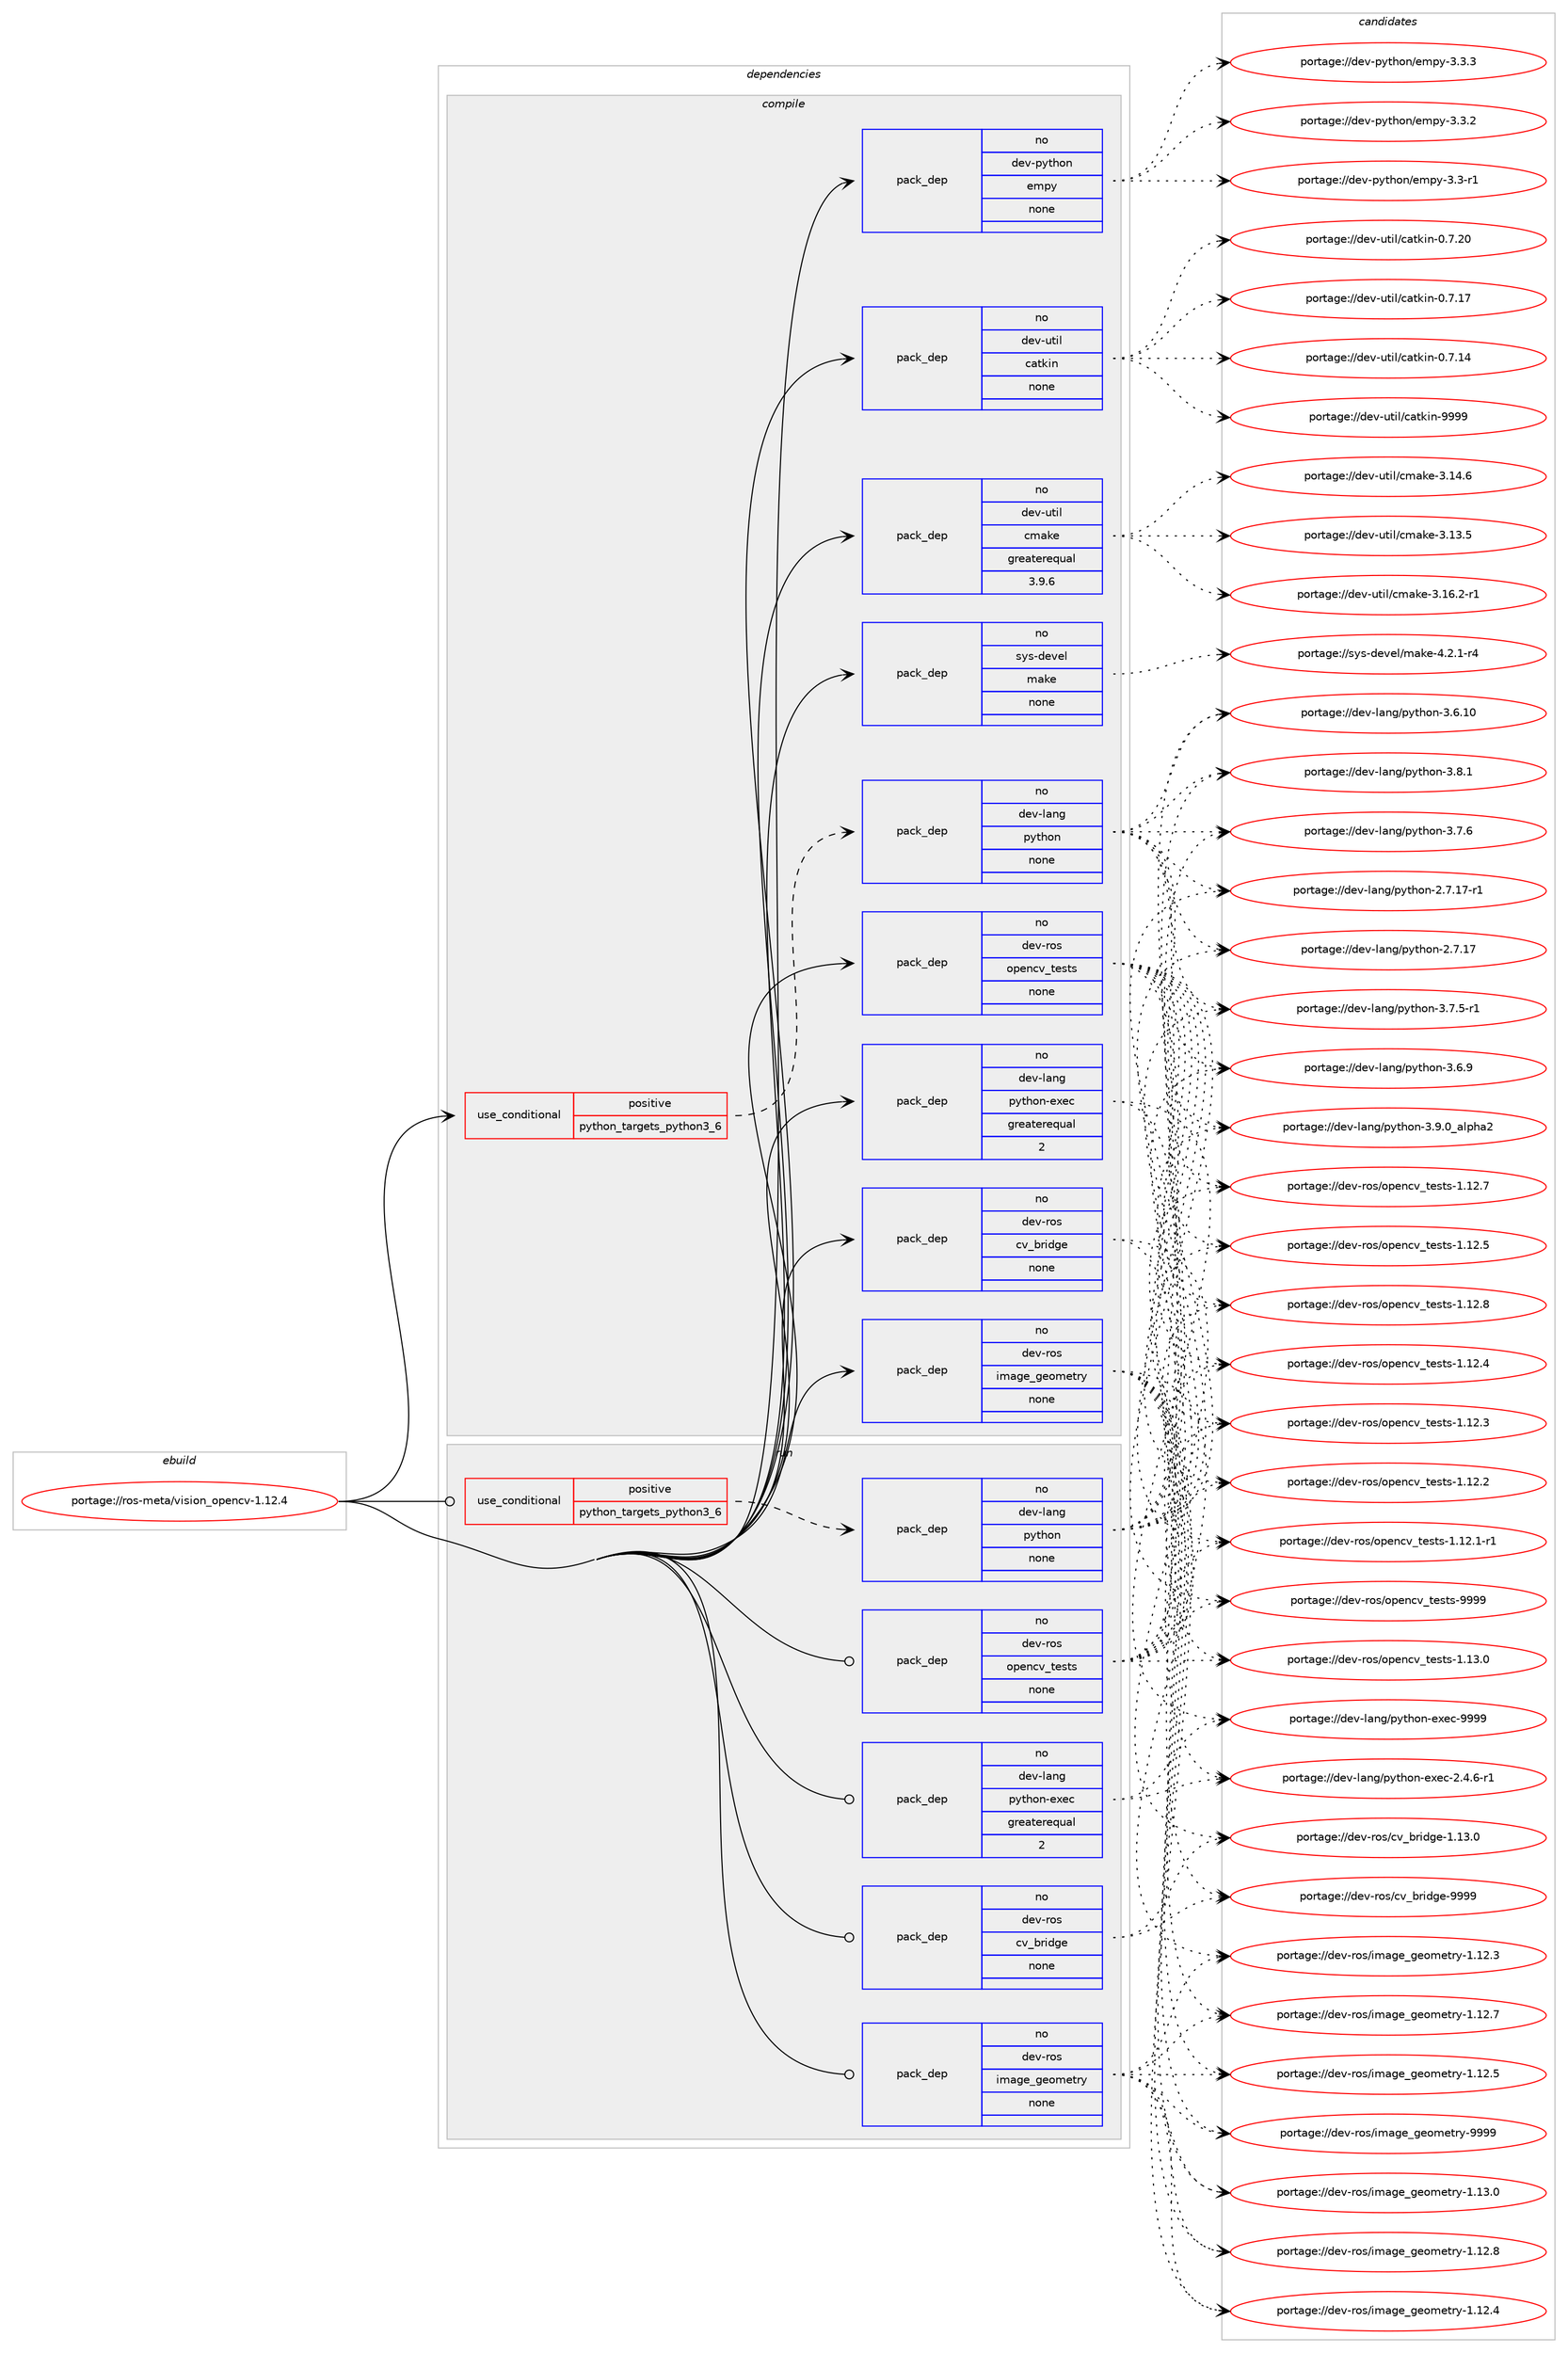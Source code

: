 digraph prolog {

# *************
# Graph options
# *************

newrank=true;
concentrate=true;
compound=true;
graph [rankdir=LR,fontname=Helvetica,fontsize=10,ranksep=1.5];#, ranksep=2.5, nodesep=0.2];
edge  [arrowhead=vee];
node  [fontname=Helvetica,fontsize=10];

# **********
# The ebuild
# **********

subgraph cluster_leftcol {
color=gray;
rank=same;
label=<<i>ebuild</i>>;
id [label="portage://ros-meta/vision_opencv-1.12.4", color=red, width=4, href="../ros-meta/vision_opencv-1.12.4.svg"];
}

# ****************
# The dependencies
# ****************

subgraph cluster_midcol {
color=gray;
label=<<i>dependencies</i>>;
subgraph cluster_compile {
fillcolor="#eeeeee";
style=filled;
label=<<i>compile</i>>;
subgraph cond21645 {
dependency112585 [label=<<TABLE BORDER="0" CELLBORDER="1" CELLSPACING="0" CELLPADDING="4"><TR><TD ROWSPAN="3" CELLPADDING="10">use_conditional</TD></TR><TR><TD>positive</TD></TR><TR><TD>python_targets_python3_6</TD></TR></TABLE>>, shape=none, color=red];
subgraph pack89004 {
dependency112586 [label=<<TABLE BORDER="0" CELLBORDER="1" CELLSPACING="0" CELLPADDING="4" WIDTH="220"><TR><TD ROWSPAN="6" CELLPADDING="30">pack_dep</TD></TR><TR><TD WIDTH="110">no</TD></TR><TR><TD>dev-lang</TD></TR><TR><TD>python</TD></TR><TR><TD>none</TD></TR><TR><TD></TD></TR></TABLE>>, shape=none, color=blue];
}
dependency112585:e -> dependency112586:w [weight=20,style="dashed",arrowhead="vee"];
}
id:e -> dependency112585:w [weight=20,style="solid",arrowhead="vee"];
subgraph pack89005 {
dependency112587 [label=<<TABLE BORDER="0" CELLBORDER="1" CELLSPACING="0" CELLPADDING="4" WIDTH="220"><TR><TD ROWSPAN="6" CELLPADDING="30">pack_dep</TD></TR><TR><TD WIDTH="110">no</TD></TR><TR><TD>dev-lang</TD></TR><TR><TD>python-exec</TD></TR><TR><TD>greaterequal</TD></TR><TR><TD>2</TD></TR></TABLE>>, shape=none, color=blue];
}
id:e -> dependency112587:w [weight=20,style="solid",arrowhead="vee"];
subgraph pack89006 {
dependency112588 [label=<<TABLE BORDER="0" CELLBORDER="1" CELLSPACING="0" CELLPADDING="4" WIDTH="220"><TR><TD ROWSPAN="6" CELLPADDING="30">pack_dep</TD></TR><TR><TD WIDTH="110">no</TD></TR><TR><TD>dev-python</TD></TR><TR><TD>empy</TD></TR><TR><TD>none</TD></TR><TR><TD></TD></TR></TABLE>>, shape=none, color=blue];
}
id:e -> dependency112588:w [weight=20,style="solid",arrowhead="vee"];
subgraph pack89007 {
dependency112589 [label=<<TABLE BORDER="0" CELLBORDER="1" CELLSPACING="0" CELLPADDING="4" WIDTH="220"><TR><TD ROWSPAN="6" CELLPADDING="30">pack_dep</TD></TR><TR><TD WIDTH="110">no</TD></TR><TR><TD>dev-ros</TD></TR><TR><TD>cv_bridge</TD></TR><TR><TD>none</TD></TR><TR><TD></TD></TR></TABLE>>, shape=none, color=blue];
}
id:e -> dependency112589:w [weight=20,style="solid",arrowhead="vee"];
subgraph pack89008 {
dependency112590 [label=<<TABLE BORDER="0" CELLBORDER="1" CELLSPACING="0" CELLPADDING="4" WIDTH="220"><TR><TD ROWSPAN="6" CELLPADDING="30">pack_dep</TD></TR><TR><TD WIDTH="110">no</TD></TR><TR><TD>dev-ros</TD></TR><TR><TD>image_geometry</TD></TR><TR><TD>none</TD></TR><TR><TD></TD></TR></TABLE>>, shape=none, color=blue];
}
id:e -> dependency112590:w [weight=20,style="solid",arrowhead="vee"];
subgraph pack89009 {
dependency112591 [label=<<TABLE BORDER="0" CELLBORDER="1" CELLSPACING="0" CELLPADDING="4" WIDTH="220"><TR><TD ROWSPAN="6" CELLPADDING="30">pack_dep</TD></TR><TR><TD WIDTH="110">no</TD></TR><TR><TD>dev-ros</TD></TR><TR><TD>opencv_tests</TD></TR><TR><TD>none</TD></TR><TR><TD></TD></TR></TABLE>>, shape=none, color=blue];
}
id:e -> dependency112591:w [weight=20,style="solid",arrowhead="vee"];
subgraph pack89010 {
dependency112592 [label=<<TABLE BORDER="0" CELLBORDER="1" CELLSPACING="0" CELLPADDING="4" WIDTH="220"><TR><TD ROWSPAN="6" CELLPADDING="30">pack_dep</TD></TR><TR><TD WIDTH="110">no</TD></TR><TR><TD>dev-util</TD></TR><TR><TD>catkin</TD></TR><TR><TD>none</TD></TR><TR><TD></TD></TR></TABLE>>, shape=none, color=blue];
}
id:e -> dependency112592:w [weight=20,style="solid",arrowhead="vee"];
subgraph pack89011 {
dependency112593 [label=<<TABLE BORDER="0" CELLBORDER="1" CELLSPACING="0" CELLPADDING="4" WIDTH="220"><TR><TD ROWSPAN="6" CELLPADDING="30">pack_dep</TD></TR><TR><TD WIDTH="110">no</TD></TR><TR><TD>dev-util</TD></TR><TR><TD>cmake</TD></TR><TR><TD>greaterequal</TD></TR><TR><TD>3.9.6</TD></TR></TABLE>>, shape=none, color=blue];
}
id:e -> dependency112593:w [weight=20,style="solid",arrowhead="vee"];
subgraph pack89012 {
dependency112594 [label=<<TABLE BORDER="0" CELLBORDER="1" CELLSPACING="0" CELLPADDING="4" WIDTH="220"><TR><TD ROWSPAN="6" CELLPADDING="30">pack_dep</TD></TR><TR><TD WIDTH="110">no</TD></TR><TR><TD>sys-devel</TD></TR><TR><TD>make</TD></TR><TR><TD>none</TD></TR><TR><TD></TD></TR></TABLE>>, shape=none, color=blue];
}
id:e -> dependency112594:w [weight=20,style="solid",arrowhead="vee"];
}
subgraph cluster_compileandrun {
fillcolor="#eeeeee";
style=filled;
label=<<i>compile and run</i>>;
}
subgraph cluster_run {
fillcolor="#eeeeee";
style=filled;
label=<<i>run</i>>;
subgraph cond21646 {
dependency112595 [label=<<TABLE BORDER="0" CELLBORDER="1" CELLSPACING="0" CELLPADDING="4"><TR><TD ROWSPAN="3" CELLPADDING="10">use_conditional</TD></TR><TR><TD>positive</TD></TR><TR><TD>python_targets_python3_6</TD></TR></TABLE>>, shape=none, color=red];
subgraph pack89013 {
dependency112596 [label=<<TABLE BORDER="0" CELLBORDER="1" CELLSPACING="0" CELLPADDING="4" WIDTH="220"><TR><TD ROWSPAN="6" CELLPADDING="30">pack_dep</TD></TR><TR><TD WIDTH="110">no</TD></TR><TR><TD>dev-lang</TD></TR><TR><TD>python</TD></TR><TR><TD>none</TD></TR><TR><TD></TD></TR></TABLE>>, shape=none, color=blue];
}
dependency112595:e -> dependency112596:w [weight=20,style="dashed",arrowhead="vee"];
}
id:e -> dependency112595:w [weight=20,style="solid",arrowhead="odot"];
subgraph pack89014 {
dependency112597 [label=<<TABLE BORDER="0" CELLBORDER="1" CELLSPACING="0" CELLPADDING="4" WIDTH="220"><TR><TD ROWSPAN="6" CELLPADDING="30">pack_dep</TD></TR><TR><TD WIDTH="110">no</TD></TR><TR><TD>dev-lang</TD></TR><TR><TD>python-exec</TD></TR><TR><TD>greaterequal</TD></TR><TR><TD>2</TD></TR></TABLE>>, shape=none, color=blue];
}
id:e -> dependency112597:w [weight=20,style="solid",arrowhead="odot"];
subgraph pack89015 {
dependency112598 [label=<<TABLE BORDER="0" CELLBORDER="1" CELLSPACING="0" CELLPADDING="4" WIDTH="220"><TR><TD ROWSPAN="6" CELLPADDING="30">pack_dep</TD></TR><TR><TD WIDTH="110">no</TD></TR><TR><TD>dev-ros</TD></TR><TR><TD>cv_bridge</TD></TR><TR><TD>none</TD></TR><TR><TD></TD></TR></TABLE>>, shape=none, color=blue];
}
id:e -> dependency112598:w [weight=20,style="solid",arrowhead="odot"];
subgraph pack89016 {
dependency112599 [label=<<TABLE BORDER="0" CELLBORDER="1" CELLSPACING="0" CELLPADDING="4" WIDTH="220"><TR><TD ROWSPAN="6" CELLPADDING="30">pack_dep</TD></TR><TR><TD WIDTH="110">no</TD></TR><TR><TD>dev-ros</TD></TR><TR><TD>image_geometry</TD></TR><TR><TD>none</TD></TR><TR><TD></TD></TR></TABLE>>, shape=none, color=blue];
}
id:e -> dependency112599:w [weight=20,style="solid",arrowhead="odot"];
subgraph pack89017 {
dependency112600 [label=<<TABLE BORDER="0" CELLBORDER="1" CELLSPACING="0" CELLPADDING="4" WIDTH="220"><TR><TD ROWSPAN="6" CELLPADDING="30">pack_dep</TD></TR><TR><TD WIDTH="110">no</TD></TR><TR><TD>dev-ros</TD></TR><TR><TD>opencv_tests</TD></TR><TR><TD>none</TD></TR><TR><TD></TD></TR></TABLE>>, shape=none, color=blue];
}
id:e -> dependency112600:w [weight=20,style="solid",arrowhead="odot"];
}
}

# **************
# The candidates
# **************

subgraph cluster_choices {
rank=same;
color=gray;
label=<<i>candidates</i>>;

subgraph choice89004 {
color=black;
nodesep=1;
choice10010111845108971101034711212111610411111045514657464895971081121049750 [label="portage://dev-lang/python-3.9.0_alpha2", color=red, width=4,href="../dev-lang/python-3.9.0_alpha2.svg"];
choice100101118451089711010347112121116104111110455146564649 [label="portage://dev-lang/python-3.8.1", color=red, width=4,href="../dev-lang/python-3.8.1.svg"];
choice100101118451089711010347112121116104111110455146554654 [label="portage://dev-lang/python-3.7.6", color=red, width=4,href="../dev-lang/python-3.7.6.svg"];
choice1001011184510897110103471121211161041111104551465546534511449 [label="portage://dev-lang/python-3.7.5-r1", color=red, width=4,href="../dev-lang/python-3.7.5-r1.svg"];
choice100101118451089711010347112121116104111110455146544657 [label="portage://dev-lang/python-3.6.9", color=red, width=4,href="../dev-lang/python-3.6.9.svg"];
choice10010111845108971101034711212111610411111045514654464948 [label="portage://dev-lang/python-3.6.10", color=red, width=4,href="../dev-lang/python-3.6.10.svg"];
choice100101118451089711010347112121116104111110455046554649554511449 [label="portage://dev-lang/python-2.7.17-r1", color=red, width=4,href="../dev-lang/python-2.7.17-r1.svg"];
choice10010111845108971101034711212111610411111045504655464955 [label="portage://dev-lang/python-2.7.17", color=red, width=4,href="../dev-lang/python-2.7.17.svg"];
dependency112586:e -> choice10010111845108971101034711212111610411111045514657464895971081121049750:w [style=dotted,weight="100"];
dependency112586:e -> choice100101118451089711010347112121116104111110455146564649:w [style=dotted,weight="100"];
dependency112586:e -> choice100101118451089711010347112121116104111110455146554654:w [style=dotted,weight="100"];
dependency112586:e -> choice1001011184510897110103471121211161041111104551465546534511449:w [style=dotted,weight="100"];
dependency112586:e -> choice100101118451089711010347112121116104111110455146544657:w [style=dotted,weight="100"];
dependency112586:e -> choice10010111845108971101034711212111610411111045514654464948:w [style=dotted,weight="100"];
dependency112586:e -> choice100101118451089711010347112121116104111110455046554649554511449:w [style=dotted,weight="100"];
dependency112586:e -> choice10010111845108971101034711212111610411111045504655464955:w [style=dotted,weight="100"];
}
subgraph choice89005 {
color=black;
nodesep=1;
choice10010111845108971101034711212111610411111045101120101994557575757 [label="portage://dev-lang/python-exec-9999", color=red, width=4,href="../dev-lang/python-exec-9999.svg"];
choice10010111845108971101034711212111610411111045101120101994550465246544511449 [label="portage://dev-lang/python-exec-2.4.6-r1", color=red, width=4,href="../dev-lang/python-exec-2.4.6-r1.svg"];
dependency112587:e -> choice10010111845108971101034711212111610411111045101120101994557575757:w [style=dotted,weight="100"];
dependency112587:e -> choice10010111845108971101034711212111610411111045101120101994550465246544511449:w [style=dotted,weight="100"];
}
subgraph choice89006 {
color=black;
nodesep=1;
choice1001011184511212111610411111047101109112121455146514651 [label="portage://dev-python/empy-3.3.3", color=red, width=4,href="../dev-python/empy-3.3.3.svg"];
choice1001011184511212111610411111047101109112121455146514650 [label="portage://dev-python/empy-3.3.2", color=red, width=4,href="../dev-python/empy-3.3.2.svg"];
choice1001011184511212111610411111047101109112121455146514511449 [label="portage://dev-python/empy-3.3-r1", color=red, width=4,href="../dev-python/empy-3.3-r1.svg"];
dependency112588:e -> choice1001011184511212111610411111047101109112121455146514651:w [style=dotted,weight="100"];
dependency112588:e -> choice1001011184511212111610411111047101109112121455146514650:w [style=dotted,weight="100"];
dependency112588:e -> choice1001011184511212111610411111047101109112121455146514511449:w [style=dotted,weight="100"];
}
subgraph choice89007 {
color=black;
nodesep=1;
choice10010111845114111115479911895981141051001031014557575757 [label="portage://dev-ros/cv_bridge-9999", color=red, width=4,href="../dev-ros/cv_bridge-9999.svg"];
choice100101118451141111154799118959811410510010310145494649514648 [label="portage://dev-ros/cv_bridge-1.13.0", color=red, width=4,href="../dev-ros/cv_bridge-1.13.0.svg"];
dependency112589:e -> choice10010111845114111115479911895981141051001031014557575757:w [style=dotted,weight="100"];
dependency112589:e -> choice100101118451141111154799118959811410510010310145494649514648:w [style=dotted,weight="100"];
}
subgraph choice89008 {
color=black;
nodesep=1;
choice100101118451141111154710510997103101951031011111091011161141214557575757 [label="portage://dev-ros/image_geometry-9999", color=red, width=4,href="../dev-ros/image_geometry-9999.svg"];
choice1001011184511411111547105109971031019510310111110910111611412145494649514648 [label="portage://dev-ros/image_geometry-1.13.0", color=red, width=4,href="../dev-ros/image_geometry-1.13.0.svg"];
choice1001011184511411111547105109971031019510310111110910111611412145494649504656 [label="portage://dev-ros/image_geometry-1.12.8", color=red, width=4,href="../dev-ros/image_geometry-1.12.8.svg"];
choice1001011184511411111547105109971031019510310111110910111611412145494649504655 [label="portage://dev-ros/image_geometry-1.12.7", color=red, width=4,href="../dev-ros/image_geometry-1.12.7.svg"];
choice1001011184511411111547105109971031019510310111110910111611412145494649504653 [label="portage://dev-ros/image_geometry-1.12.5", color=red, width=4,href="../dev-ros/image_geometry-1.12.5.svg"];
choice1001011184511411111547105109971031019510310111110910111611412145494649504652 [label="portage://dev-ros/image_geometry-1.12.4", color=red, width=4,href="../dev-ros/image_geometry-1.12.4.svg"];
choice1001011184511411111547105109971031019510310111110910111611412145494649504651 [label="portage://dev-ros/image_geometry-1.12.3", color=red, width=4,href="../dev-ros/image_geometry-1.12.3.svg"];
dependency112590:e -> choice100101118451141111154710510997103101951031011111091011161141214557575757:w [style=dotted,weight="100"];
dependency112590:e -> choice1001011184511411111547105109971031019510310111110910111611412145494649514648:w [style=dotted,weight="100"];
dependency112590:e -> choice1001011184511411111547105109971031019510310111110910111611412145494649504656:w [style=dotted,weight="100"];
dependency112590:e -> choice1001011184511411111547105109971031019510310111110910111611412145494649504655:w [style=dotted,weight="100"];
dependency112590:e -> choice1001011184511411111547105109971031019510310111110910111611412145494649504653:w [style=dotted,weight="100"];
dependency112590:e -> choice1001011184511411111547105109971031019510310111110910111611412145494649504652:w [style=dotted,weight="100"];
dependency112590:e -> choice1001011184511411111547105109971031019510310111110910111611412145494649504651:w [style=dotted,weight="100"];
}
subgraph choice89009 {
color=black;
nodesep=1;
choice100101118451141111154711111210111099118951161011151161154557575757 [label="portage://dev-ros/opencv_tests-9999", color=red, width=4,href="../dev-ros/opencv_tests-9999.svg"];
choice1001011184511411111547111112101110991189511610111511611545494649514648 [label="portage://dev-ros/opencv_tests-1.13.0", color=red, width=4,href="../dev-ros/opencv_tests-1.13.0.svg"];
choice1001011184511411111547111112101110991189511610111511611545494649504656 [label="portage://dev-ros/opencv_tests-1.12.8", color=red, width=4,href="../dev-ros/opencv_tests-1.12.8.svg"];
choice1001011184511411111547111112101110991189511610111511611545494649504655 [label="portage://dev-ros/opencv_tests-1.12.7", color=red, width=4,href="../dev-ros/opencv_tests-1.12.7.svg"];
choice1001011184511411111547111112101110991189511610111511611545494649504653 [label="portage://dev-ros/opencv_tests-1.12.5", color=red, width=4,href="../dev-ros/opencv_tests-1.12.5.svg"];
choice1001011184511411111547111112101110991189511610111511611545494649504652 [label="portage://dev-ros/opencv_tests-1.12.4", color=red, width=4,href="../dev-ros/opencv_tests-1.12.4.svg"];
choice1001011184511411111547111112101110991189511610111511611545494649504651 [label="portage://dev-ros/opencv_tests-1.12.3", color=red, width=4,href="../dev-ros/opencv_tests-1.12.3.svg"];
choice1001011184511411111547111112101110991189511610111511611545494649504650 [label="portage://dev-ros/opencv_tests-1.12.2", color=red, width=4,href="../dev-ros/opencv_tests-1.12.2.svg"];
choice10010111845114111115471111121011109911895116101115116115454946495046494511449 [label="portage://dev-ros/opencv_tests-1.12.1-r1", color=red, width=4,href="../dev-ros/opencv_tests-1.12.1-r1.svg"];
dependency112591:e -> choice100101118451141111154711111210111099118951161011151161154557575757:w [style=dotted,weight="100"];
dependency112591:e -> choice1001011184511411111547111112101110991189511610111511611545494649514648:w [style=dotted,weight="100"];
dependency112591:e -> choice1001011184511411111547111112101110991189511610111511611545494649504656:w [style=dotted,weight="100"];
dependency112591:e -> choice1001011184511411111547111112101110991189511610111511611545494649504655:w [style=dotted,weight="100"];
dependency112591:e -> choice1001011184511411111547111112101110991189511610111511611545494649504653:w [style=dotted,weight="100"];
dependency112591:e -> choice1001011184511411111547111112101110991189511610111511611545494649504652:w [style=dotted,weight="100"];
dependency112591:e -> choice1001011184511411111547111112101110991189511610111511611545494649504651:w [style=dotted,weight="100"];
dependency112591:e -> choice1001011184511411111547111112101110991189511610111511611545494649504650:w [style=dotted,weight="100"];
dependency112591:e -> choice10010111845114111115471111121011109911895116101115116115454946495046494511449:w [style=dotted,weight="100"];
}
subgraph choice89010 {
color=black;
nodesep=1;
choice100101118451171161051084799971161071051104557575757 [label="portage://dev-util/catkin-9999", color=red, width=4,href="../dev-util/catkin-9999.svg"];
choice1001011184511711610510847999711610710511045484655465048 [label="portage://dev-util/catkin-0.7.20", color=red, width=4,href="../dev-util/catkin-0.7.20.svg"];
choice1001011184511711610510847999711610710511045484655464955 [label="portage://dev-util/catkin-0.7.17", color=red, width=4,href="../dev-util/catkin-0.7.17.svg"];
choice1001011184511711610510847999711610710511045484655464952 [label="portage://dev-util/catkin-0.7.14", color=red, width=4,href="../dev-util/catkin-0.7.14.svg"];
dependency112592:e -> choice100101118451171161051084799971161071051104557575757:w [style=dotted,weight="100"];
dependency112592:e -> choice1001011184511711610510847999711610710511045484655465048:w [style=dotted,weight="100"];
dependency112592:e -> choice1001011184511711610510847999711610710511045484655464955:w [style=dotted,weight="100"];
dependency112592:e -> choice1001011184511711610510847999711610710511045484655464952:w [style=dotted,weight="100"];
}
subgraph choice89011 {
color=black;
nodesep=1;
choice10010111845117116105108479910997107101455146495446504511449 [label="portage://dev-util/cmake-3.16.2-r1", color=red, width=4,href="../dev-util/cmake-3.16.2-r1.svg"];
choice1001011184511711610510847991099710710145514649524654 [label="portage://dev-util/cmake-3.14.6", color=red, width=4,href="../dev-util/cmake-3.14.6.svg"];
choice1001011184511711610510847991099710710145514649514653 [label="portage://dev-util/cmake-3.13.5", color=red, width=4,href="../dev-util/cmake-3.13.5.svg"];
dependency112593:e -> choice10010111845117116105108479910997107101455146495446504511449:w [style=dotted,weight="100"];
dependency112593:e -> choice1001011184511711610510847991099710710145514649524654:w [style=dotted,weight="100"];
dependency112593:e -> choice1001011184511711610510847991099710710145514649514653:w [style=dotted,weight="100"];
}
subgraph choice89012 {
color=black;
nodesep=1;
choice1151211154510010111810110847109971071014552465046494511452 [label="portage://sys-devel/make-4.2.1-r4", color=red, width=4,href="../sys-devel/make-4.2.1-r4.svg"];
dependency112594:e -> choice1151211154510010111810110847109971071014552465046494511452:w [style=dotted,weight="100"];
}
subgraph choice89013 {
color=black;
nodesep=1;
choice10010111845108971101034711212111610411111045514657464895971081121049750 [label="portage://dev-lang/python-3.9.0_alpha2", color=red, width=4,href="../dev-lang/python-3.9.0_alpha2.svg"];
choice100101118451089711010347112121116104111110455146564649 [label="portage://dev-lang/python-3.8.1", color=red, width=4,href="../dev-lang/python-3.8.1.svg"];
choice100101118451089711010347112121116104111110455146554654 [label="portage://dev-lang/python-3.7.6", color=red, width=4,href="../dev-lang/python-3.7.6.svg"];
choice1001011184510897110103471121211161041111104551465546534511449 [label="portage://dev-lang/python-3.7.5-r1", color=red, width=4,href="../dev-lang/python-3.7.5-r1.svg"];
choice100101118451089711010347112121116104111110455146544657 [label="portage://dev-lang/python-3.6.9", color=red, width=4,href="../dev-lang/python-3.6.9.svg"];
choice10010111845108971101034711212111610411111045514654464948 [label="portage://dev-lang/python-3.6.10", color=red, width=4,href="../dev-lang/python-3.6.10.svg"];
choice100101118451089711010347112121116104111110455046554649554511449 [label="portage://dev-lang/python-2.7.17-r1", color=red, width=4,href="../dev-lang/python-2.7.17-r1.svg"];
choice10010111845108971101034711212111610411111045504655464955 [label="portage://dev-lang/python-2.7.17", color=red, width=4,href="../dev-lang/python-2.7.17.svg"];
dependency112596:e -> choice10010111845108971101034711212111610411111045514657464895971081121049750:w [style=dotted,weight="100"];
dependency112596:e -> choice100101118451089711010347112121116104111110455146564649:w [style=dotted,weight="100"];
dependency112596:e -> choice100101118451089711010347112121116104111110455146554654:w [style=dotted,weight="100"];
dependency112596:e -> choice1001011184510897110103471121211161041111104551465546534511449:w [style=dotted,weight="100"];
dependency112596:e -> choice100101118451089711010347112121116104111110455146544657:w [style=dotted,weight="100"];
dependency112596:e -> choice10010111845108971101034711212111610411111045514654464948:w [style=dotted,weight="100"];
dependency112596:e -> choice100101118451089711010347112121116104111110455046554649554511449:w [style=dotted,weight="100"];
dependency112596:e -> choice10010111845108971101034711212111610411111045504655464955:w [style=dotted,weight="100"];
}
subgraph choice89014 {
color=black;
nodesep=1;
choice10010111845108971101034711212111610411111045101120101994557575757 [label="portage://dev-lang/python-exec-9999", color=red, width=4,href="../dev-lang/python-exec-9999.svg"];
choice10010111845108971101034711212111610411111045101120101994550465246544511449 [label="portage://dev-lang/python-exec-2.4.6-r1", color=red, width=4,href="../dev-lang/python-exec-2.4.6-r1.svg"];
dependency112597:e -> choice10010111845108971101034711212111610411111045101120101994557575757:w [style=dotted,weight="100"];
dependency112597:e -> choice10010111845108971101034711212111610411111045101120101994550465246544511449:w [style=dotted,weight="100"];
}
subgraph choice89015 {
color=black;
nodesep=1;
choice10010111845114111115479911895981141051001031014557575757 [label="portage://dev-ros/cv_bridge-9999", color=red, width=4,href="../dev-ros/cv_bridge-9999.svg"];
choice100101118451141111154799118959811410510010310145494649514648 [label="portage://dev-ros/cv_bridge-1.13.0", color=red, width=4,href="../dev-ros/cv_bridge-1.13.0.svg"];
dependency112598:e -> choice10010111845114111115479911895981141051001031014557575757:w [style=dotted,weight="100"];
dependency112598:e -> choice100101118451141111154799118959811410510010310145494649514648:w [style=dotted,weight="100"];
}
subgraph choice89016 {
color=black;
nodesep=1;
choice100101118451141111154710510997103101951031011111091011161141214557575757 [label="portage://dev-ros/image_geometry-9999", color=red, width=4,href="../dev-ros/image_geometry-9999.svg"];
choice1001011184511411111547105109971031019510310111110910111611412145494649514648 [label="portage://dev-ros/image_geometry-1.13.0", color=red, width=4,href="../dev-ros/image_geometry-1.13.0.svg"];
choice1001011184511411111547105109971031019510310111110910111611412145494649504656 [label="portage://dev-ros/image_geometry-1.12.8", color=red, width=4,href="../dev-ros/image_geometry-1.12.8.svg"];
choice1001011184511411111547105109971031019510310111110910111611412145494649504655 [label="portage://dev-ros/image_geometry-1.12.7", color=red, width=4,href="../dev-ros/image_geometry-1.12.7.svg"];
choice1001011184511411111547105109971031019510310111110910111611412145494649504653 [label="portage://dev-ros/image_geometry-1.12.5", color=red, width=4,href="../dev-ros/image_geometry-1.12.5.svg"];
choice1001011184511411111547105109971031019510310111110910111611412145494649504652 [label="portage://dev-ros/image_geometry-1.12.4", color=red, width=4,href="../dev-ros/image_geometry-1.12.4.svg"];
choice1001011184511411111547105109971031019510310111110910111611412145494649504651 [label="portage://dev-ros/image_geometry-1.12.3", color=red, width=4,href="../dev-ros/image_geometry-1.12.3.svg"];
dependency112599:e -> choice100101118451141111154710510997103101951031011111091011161141214557575757:w [style=dotted,weight="100"];
dependency112599:e -> choice1001011184511411111547105109971031019510310111110910111611412145494649514648:w [style=dotted,weight="100"];
dependency112599:e -> choice1001011184511411111547105109971031019510310111110910111611412145494649504656:w [style=dotted,weight="100"];
dependency112599:e -> choice1001011184511411111547105109971031019510310111110910111611412145494649504655:w [style=dotted,weight="100"];
dependency112599:e -> choice1001011184511411111547105109971031019510310111110910111611412145494649504653:w [style=dotted,weight="100"];
dependency112599:e -> choice1001011184511411111547105109971031019510310111110910111611412145494649504652:w [style=dotted,weight="100"];
dependency112599:e -> choice1001011184511411111547105109971031019510310111110910111611412145494649504651:w [style=dotted,weight="100"];
}
subgraph choice89017 {
color=black;
nodesep=1;
choice100101118451141111154711111210111099118951161011151161154557575757 [label="portage://dev-ros/opencv_tests-9999", color=red, width=4,href="../dev-ros/opencv_tests-9999.svg"];
choice1001011184511411111547111112101110991189511610111511611545494649514648 [label="portage://dev-ros/opencv_tests-1.13.0", color=red, width=4,href="../dev-ros/opencv_tests-1.13.0.svg"];
choice1001011184511411111547111112101110991189511610111511611545494649504656 [label="portage://dev-ros/opencv_tests-1.12.8", color=red, width=4,href="../dev-ros/opencv_tests-1.12.8.svg"];
choice1001011184511411111547111112101110991189511610111511611545494649504655 [label="portage://dev-ros/opencv_tests-1.12.7", color=red, width=4,href="../dev-ros/opencv_tests-1.12.7.svg"];
choice1001011184511411111547111112101110991189511610111511611545494649504653 [label="portage://dev-ros/opencv_tests-1.12.5", color=red, width=4,href="../dev-ros/opencv_tests-1.12.5.svg"];
choice1001011184511411111547111112101110991189511610111511611545494649504652 [label="portage://dev-ros/opencv_tests-1.12.4", color=red, width=4,href="../dev-ros/opencv_tests-1.12.4.svg"];
choice1001011184511411111547111112101110991189511610111511611545494649504651 [label="portage://dev-ros/opencv_tests-1.12.3", color=red, width=4,href="../dev-ros/opencv_tests-1.12.3.svg"];
choice1001011184511411111547111112101110991189511610111511611545494649504650 [label="portage://dev-ros/opencv_tests-1.12.2", color=red, width=4,href="../dev-ros/opencv_tests-1.12.2.svg"];
choice10010111845114111115471111121011109911895116101115116115454946495046494511449 [label="portage://dev-ros/opencv_tests-1.12.1-r1", color=red, width=4,href="../dev-ros/opencv_tests-1.12.1-r1.svg"];
dependency112600:e -> choice100101118451141111154711111210111099118951161011151161154557575757:w [style=dotted,weight="100"];
dependency112600:e -> choice1001011184511411111547111112101110991189511610111511611545494649514648:w [style=dotted,weight="100"];
dependency112600:e -> choice1001011184511411111547111112101110991189511610111511611545494649504656:w [style=dotted,weight="100"];
dependency112600:e -> choice1001011184511411111547111112101110991189511610111511611545494649504655:w [style=dotted,weight="100"];
dependency112600:e -> choice1001011184511411111547111112101110991189511610111511611545494649504653:w [style=dotted,weight="100"];
dependency112600:e -> choice1001011184511411111547111112101110991189511610111511611545494649504652:w [style=dotted,weight="100"];
dependency112600:e -> choice1001011184511411111547111112101110991189511610111511611545494649504651:w [style=dotted,weight="100"];
dependency112600:e -> choice1001011184511411111547111112101110991189511610111511611545494649504650:w [style=dotted,weight="100"];
dependency112600:e -> choice10010111845114111115471111121011109911895116101115116115454946495046494511449:w [style=dotted,weight="100"];
}
}

}
